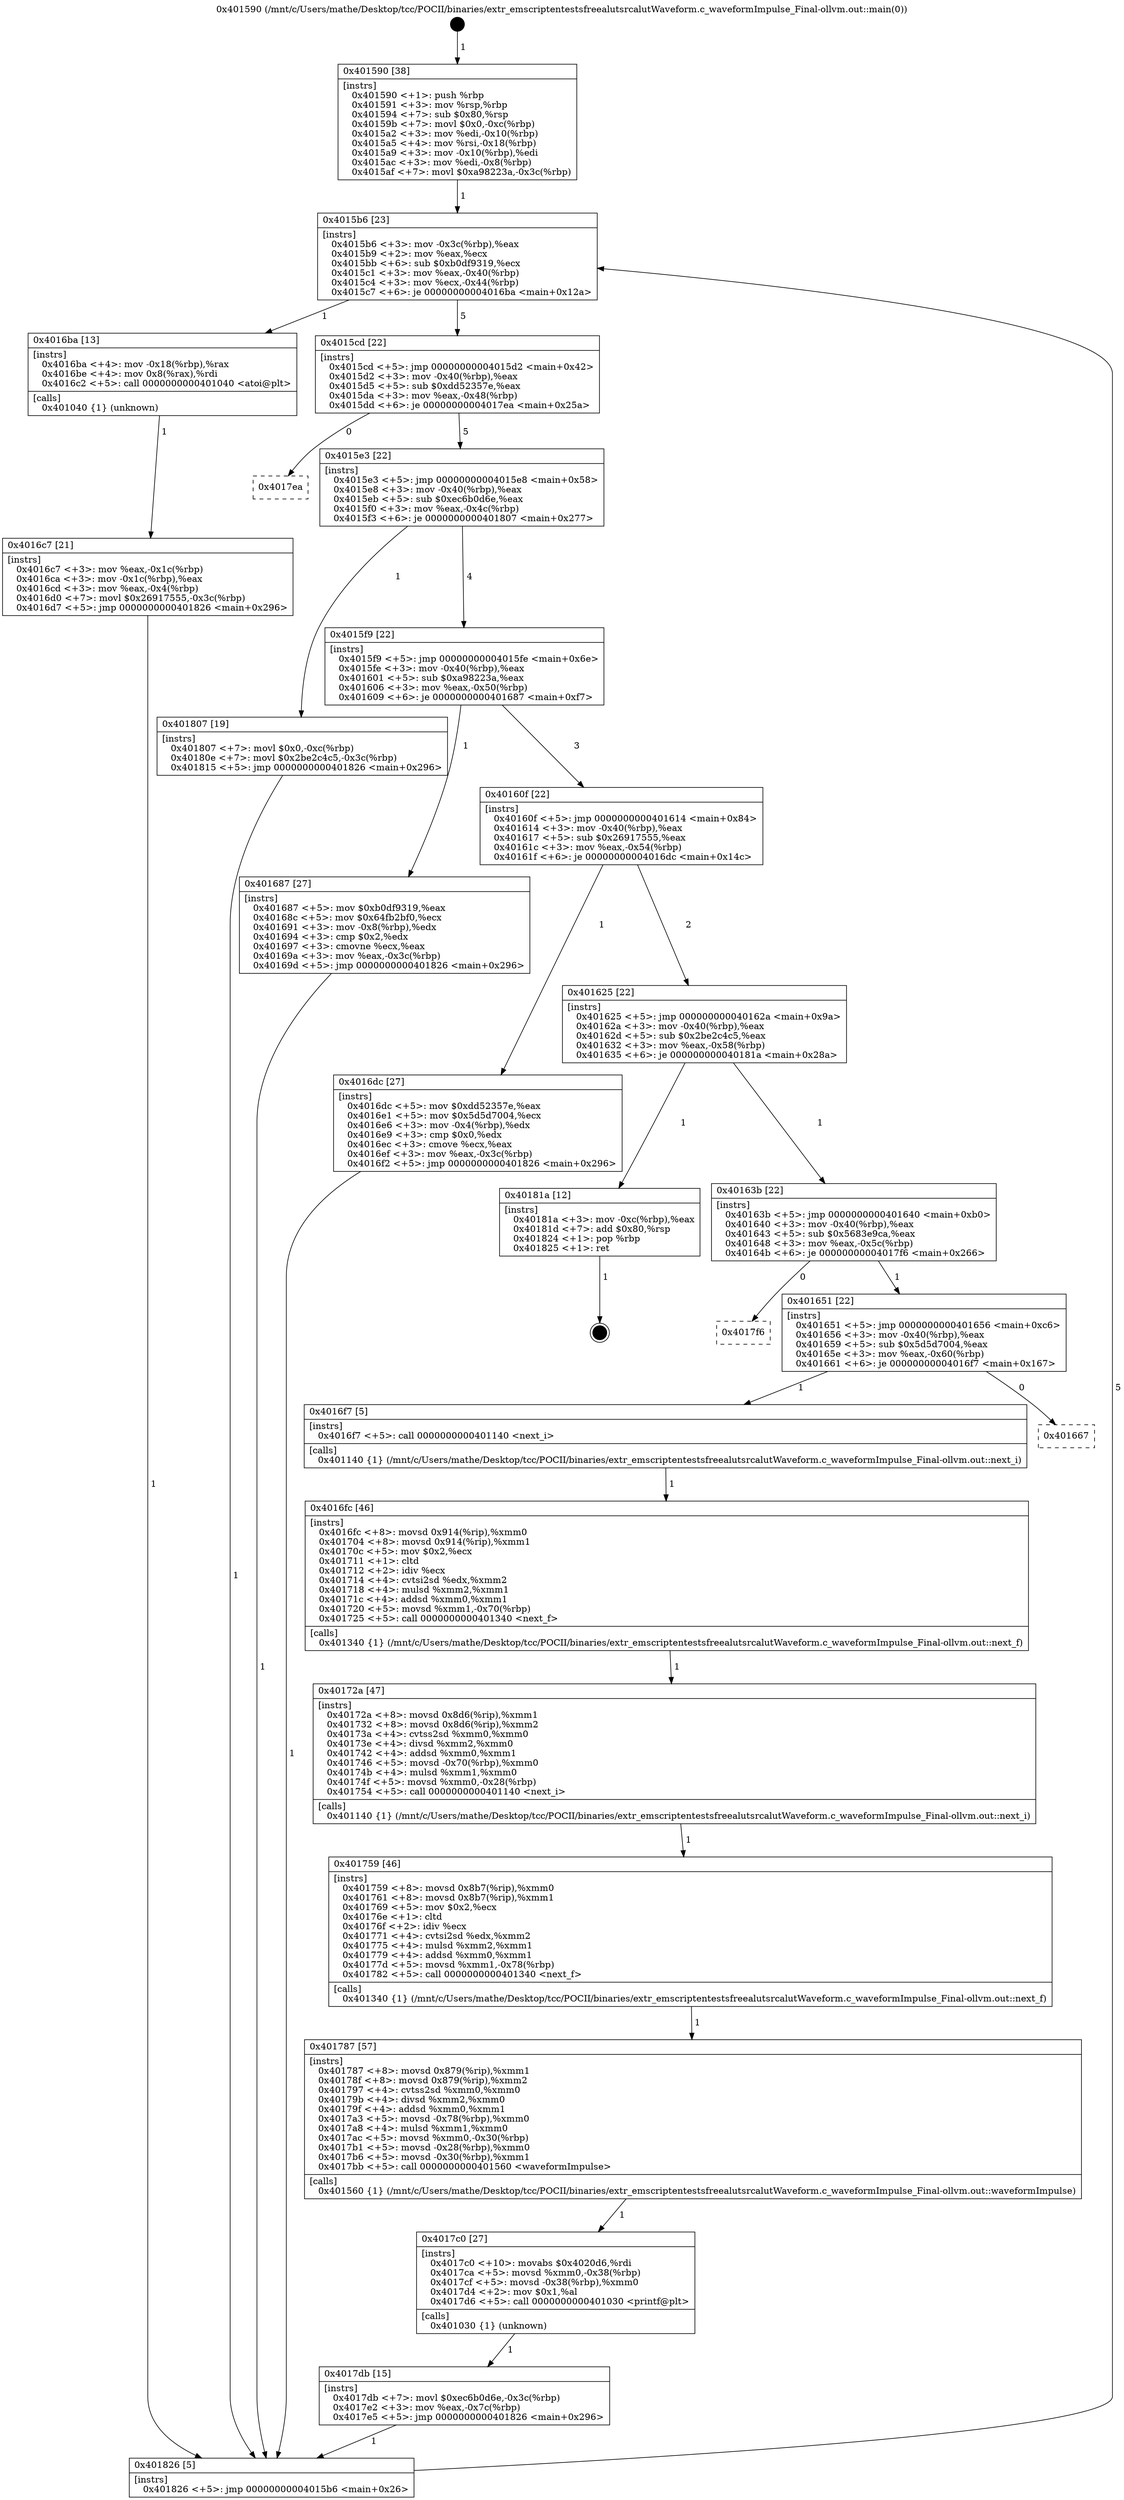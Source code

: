 digraph "0x401590" {
  label = "0x401590 (/mnt/c/Users/mathe/Desktop/tcc/POCII/binaries/extr_emscriptentestsfreealutsrcalutWaveform.c_waveformImpulse_Final-ollvm.out::main(0))"
  labelloc = "t"
  node[shape=record]

  Entry [label="",width=0.3,height=0.3,shape=circle,fillcolor=black,style=filled]
  "0x4015b6" [label="{
     0x4015b6 [23]\l
     | [instrs]\l
     &nbsp;&nbsp;0x4015b6 \<+3\>: mov -0x3c(%rbp),%eax\l
     &nbsp;&nbsp;0x4015b9 \<+2\>: mov %eax,%ecx\l
     &nbsp;&nbsp;0x4015bb \<+6\>: sub $0xb0df9319,%ecx\l
     &nbsp;&nbsp;0x4015c1 \<+3\>: mov %eax,-0x40(%rbp)\l
     &nbsp;&nbsp;0x4015c4 \<+3\>: mov %ecx,-0x44(%rbp)\l
     &nbsp;&nbsp;0x4015c7 \<+6\>: je 00000000004016ba \<main+0x12a\>\l
  }"]
  "0x4016ba" [label="{
     0x4016ba [13]\l
     | [instrs]\l
     &nbsp;&nbsp;0x4016ba \<+4\>: mov -0x18(%rbp),%rax\l
     &nbsp;&nbsp;0x4016be \<+4\>: mov 0x8(%rax),%rdi\l
     &nbsp;&nbsp;0x4016c2 \<+5\>: call 0000000000401040 \<atoi@plt\>\l
     | [calls]\l
     &nbsp;&nbsp;0x401040 \{1\} (unknown)\l
  }"]
  "0x4015cd" [label="{
     0x4015cd [22]\l
     | [instrs]\l
     &nbsp;&nbsp;0x4015cd \<+5\>: jmp 00000000004015d2 \<main+0x42\>\l
     &nbsp;&nbsp;0x4015d2 \<+3\>: mov -0x40(%rbp),%eax\l
     &nbsp;&nbsp;0x4015d5 \<+5\>: sub $0xdd52357e,%eax\l
     &nbsp;&nbsp;0x4015da \<+3\>: mov %eax,-0x48(%rbp)\l
     &nbsp;&nbsp;0x4015dd \<+6\>: je 00000000004017ea \<main+0x25a\>\l
  }"]
  Exit [label="",width=0.3,height=0.3,shape=circle,fillcolor=black,style=filled,peripheries=2]
  "0x4017ea" [label="{
     0x4017ea\l
  }", style=dashed]
  "0x4015e3" [label="{
     0x4015e3 [22]\l
     | [instrs]\l
     &nbsp;&nbsp;0x4015e3 \<+5\>: jmp 00000000004015e8 \<main+0x58\>\l
     &nbsp;&nbsp;0x4015e8 \<+3\>: mov -0x40(%rbp),%eax\l
     &nbsp;&nbsp;0x4015eb \<+5\>: sub $0xec6b0d6e,%eax\l
     &nbsp;&nbsp;0x4015f0 \<+3\>: mov %eax,-0x4c(%rbp)\l
     &nbsp;&nbsp;0x4015f3 \<+6\>: je 0000000000401807 \<main+0x277\>\l
  }"]
  "0x4017db" [label="{
     0x4017db [15]\l
     | [instrs]\l
     &nbsp;&nbsp;0x4017db \<+7\>: movl $0xec6b0d6e,-0x3c(%rbp)\l
     &nbsp;&nbsp;0x4017e2 \<+3\>: mov %eax,-0x7c(%rbp)\l
     &nbsp;&nbsp;0x4017e5 \<+5\>: jmp 0000000000401826 \<main+0x296\>\l
  }"]
  "0x401807" [label="{
     0x401807 [19]\l
     | [instrs]\l
     &nbsp;&nbsp;0x401807 \<+7\>: movl $0x0,-0xc(%rbp)\l
     &nbsp;&nbsp;0x40180e \<+7\>: movl $0x2be2c4c5,-0x3c(%rbp)\l
     &nbsp;&nbsp;0x401815 \<+5\>: jmp 0000000000401826 \<main+0x296\>\l
  }"]
  "0x4015f9" [label="{
     0x4015f9 [22]\l
     | [instrs]\l
     &nbsp;&nbsp;0x4015f9 \<+5\>: jmp 00000000004015fe \<main+0x6e\>\l
     &nbsp;&nbsp;0x4015fe \<+3\>: mov -0x40(%rbp),%eax\l
     &nbsp;&nbsp;0x401601 \<+5\>: sub $0xa98223a,%eax\l
     &nbsp;&nbsp;0x401606 \<+3\>: mov %eax,-0x50(%rbp)\l
     &nbsp;&nbsp;0x401609 \<+6\>: je 0000000000401687 \<main+0xf7\>\l
  }"]
  "0x4017c0" [label="{
     0x4017c0 [27]\l
     | [instrs]\l
     &nbsp;&nbsp;0x4017c0 \<+10\>: movabs $0x4020d6,%rdi\l
     &nbsp;&nbsp;0x4017ca \<+5\>: movsd %xmm0,-0x38(%rbp)\l
     &nbsp;&nbsp;0x4017cf \<+5\>: movsd -0x38(%rbp),%xmm0\l
     &nbsp;&nbsp;0x4017d4 \<+2\>: mov $0x1,%al\l
     &nbsp;&nbsp;0x4017d6 \<+5\>: call 0000000000401030 \<printf@plt\>\l
     | [calls]\l
     &nbsp;&nbsp;0x401030 \{1\} (unknown)\l
  }"]
  "0x401687" [label="{
     0x401687 [27]\l
     | [instrs]\l
     &nbsp;&nbsp;0x401687 \<+5\>: mov $0xb0df9319,%eax\l
     &nbsp;&nbsp;0x40168c \<+5\>: mov $0x64fb2bf0,%ecx\l
     &nbsp;&nbsp;0x401691 \<+3\>: mov -0x8(%rbp),%edx\l
     &nbsp;&nbsp;0x401694 \<+3\>: cmp $0x2,%edx\l
     &nbsp;&nbsp;0x401697 \<+3\>: cmovne %ecx,%eax\l
     &nbsp;&nbsp;0x40169a \<+3\>: mov %eax,-0x3c(%rbp)\l
     &nbsp;&nbsp;0x40169d \<+5\>: jmp 0000000000401826 \<main+0x296\>\l
  }"]
  "0x40160f" [label="{
     0x40160f [22]\l
     | [instrs]\l
     &nbsp;&nbsp;0x40160f \<+5\>: jmp 0000000000401614 \<main+0x84\>\l
     &nbsp;&nbsp;0x401614 \<+3\>: mov -0x40(%rbp),%eax\l
     &nbsp;&nbsp;0x401617 \<+5\>: sub $0x26917555,%eax\l
     &nbsp;&nbsp;0x40161c \<+3\>: mov %eax,-0x54(%rbp)\l
     &nbsp;&nbsp;0x40161f \<+6\>: je 00000000004016dc \<main+0x14c\>\l
  }"]
  "0x401826" [label="{
     0x401826 [5]\l
     | [instrs]\l
     &nbsp;&nbsp;0x401826 \<+5\>: jmp 00000000004015b6 \<main+0x26\>\l
  }"]
  "0x401590" [label="{
     0x401590 [38]\l
     | [instrs]\l
     &nbsp;&nbsp;0x401590 \<+1\>: push %rbp\l
     &nbsp;&nbsp;0x401591 \<+3\>: mov %rsp,%rbp\l
     &nbsp;&nbsp;0x401594 \<+7\>: sub $0x80,%rsp\l
     &nbsp;&nbsp;0x40159b \<+7\>: movl $0x0,-0xc(%rbp)\l
     &nbsp;&nbsp;0x4015a2 \<+3\>: mov %edi,-0x10(%rbp)\l
     &nbsp;&nbsp;0x4015a5 \<+4\>: mov %rsi,-0x18(%rbp)\l
     &nbsp;&nbsp;0x4015a9 \<+3\>: mov -0x10(%rbp),%edi\l
     &nbsp;&nbsp;0x4015ac \<+3\>: mov %edi,-0x8(%rbp)\l
     &nbsp;&nbsp;0x4015af \<+7\>: movl $0xa98223a,-0x3c(%rbp)\l
  }"]
  "0x4016c7" [label="{
     0x4016c7 [21]\l
     | [instrs]\l
     &nbsp;&nbsp;0x4016c7 \<+3\>: mov %eax,-0x1c(%rbp)\l
     &nbsp;&nbsp;0x4016ca \<+3\>: mov -0x1c(%rbp),%eax\l
     &nbsp;&nbsp;0x4016cd \<+3\>: mov %eax,-0x4(%rbp)\l
     &nbsp;&nbsp;0x4016d0 \<+7\>: movl $0x26917555,-0x3c(%rbp)\l
     &nbsp;&nbsp;0x4016d7 \<+5\>: jmp 0000000000401826 \<main+0x296\>\l
  }"]
  "0x401787" [label="{
     0x401787 [57]\l
     | [instrs]\l
     &nbsp;&nbsp;0x401787 \<+8\>: movsd 0x879(%rip),%xmm1\l
     &nbsp;&nbsp;0x40178f \<+8\>: movsd 0x879(%rip),%xmm2\l
     &nbsp;&nbsp;0x401797 \<+4\>: cvtss2sd %xmm0,%xmm0\l
     &nbsp;&nbsp;0x40179b \<+4\>: divsd %xmm2,%xmm0\l
     &nbsp;&nbsp;0x40179f \<+4\>: addsd %xmm0,%xmm1\l
     &nbsp;&nbsp;0x4017a3 \<+5\>: movsd -0x78(%rbp),%xmm0\l
     &nbsp;&nbsp;0x4017a8 \<+4\>: mulsd %xmm1,%xmm0\l
     &nbsp;&nbsp;0x4017ac \<+5\>: movsd %xmm0,-0x30(%rbp)\l
     &nbsp;&nbsp;0x4017b1 \<+5\>: movsd -0x28(%rbp),%xmm0\l
     &nbsp;&nbsp;0x4017b6 \<+5\>: movsd -0x30(%rbp),%xmm1\l
     &nbsp;&nbsp;0x4017bb \<+5\>: call 0000000000401560 \<waveformImpulse\>\l
     | [calls]\l
     &nbsp;&nbsp;0x401560 \{1\} (/mnt/c/Users/mathe/Desktop/tcc/POCII/binaries/extr_emscriptentestsfreealutsrcalutWaveform.c_waveformImpulse_Final-ollvm.out::waveformImpulse)\l
  }"]
  "0x4016dc" [label="{
     0x4016dc [27]\l
     | [instrs]\l
     &nbsp;&nbsp;0x4016dc \<+5\>: mov $0xdd52357e,%eax\l
     &nbsp;&nbsp;0x4016e1 \<+5\>: mov $0x5d5d7004,%ecx\l
     &nbsp;&nbsp;0x4016e6 \<+3\>: mov -0x4(%rbp),%edx\l
     &nbsp;&nbsp;0x4016e9 \<+3\>: cmp $0x0,%edx\l
     &nbsp;&nbsp;0x4016ec \<+3\>: cmove %ecx,%eax\l
     &nbsp;&nbsp;0x4016ef \<+3\>: mov %eax,-0x3c(%rbp)\l
     &nbsp;&nbsp;0x4016f2 \<+5\>: jmp 0000000000401826 \<main+0x296\>\l
  }"]
  "0x401625" [label="{
     0x401625 [22]\l
     | [instrs]\l
     &nbsp;&nbsp;0x401625 \<+5\>: jmp 000000000040162a \<main+0x9a\>\l
     &nbsp;&nbsp;0x40162a \<+3\>: mov -0x40(%rbp),%eax\l
     &nbsp;&nbsp;0x40162d \<+5\>: sub $0x2be2c4c5,%eax\l
     &nbsp;&nbsp;0x401632 \<+3\>: mov %eax,-0x58(%rbp)\l
     &nbsp;&nbsp;0x401635 \<+6\>: je 000000000040181a \<main+0x28a\>\l
  }"]
  "0x401759" [label="{
     0x401759 [46]\l
     | [instrs]\l
     &nbsp;&nbsp;0x401759 \<+8\>: movsd 0x8b7(%rip),%xmm0\l
     &nbsp;&nbsp;0x401761 \<+8\>: movsd 0x8b7(%rip),%xmm1\l
     &nbsp;&nbsp;0x401769 \<+5\>: mov $0x2,%ecx\l
     &nbsp;&nbsp;0x40176e \<+1\>: cltd\l
     &nbsp;&nbsp;0x40176f \<+2\>: idiv %ecx\l
     &nbsp;&nbsp;0x401771 \<+4\>: cvtsi2sd %edx,%xmm2\l
     &nbsp;&nbsp;0x401775 \<+4\>: mulsd %xmm2,%xmm1\l
     &nbsp;&nbsp;0x401779 \<+4\>: addsd %xmm0,%xmm1\l
     &nbsp;&nbsp;0x40177d \<+5\>: movsd %xmm1,-0x78(%rbp)\l
     &nbsp;&nbsp;0x401782 \<+5\>: call 0000000000401340 \<next_f\>\l
     | [calls]\l
     &nbsp;&nbsp;0x401340 \{1\} (/mnt/c/Users/mathe/Desktop/tcc/POCII/binaries/extr_emscriptentestsfreealutsrcalutWaveform.c_waveformImpulse_Final-ollvm.out::next_f)\l
  }"]
  "0x40181a" [label="{
     0x40181a [12]\l
     | [instrs]\l
     &nbsp;&nbsp;0x40181a \<+3\>: mov -0xc(%rbp),%eax\l
     &nbsp;&nbsp;0x40181d \<+7\>: add $0x80,%rsp\l
     &nbsp;&nbsp;0x401824 \<+1\>: pop %rbp\l
     &nbsp;&nbsp;0x401825 \<+1\>: ret\l
  }"]
  "0x40163b" [label="{
     0x40163b [22]\l
     | [instrs]\l
     &nbsp;&nbsp;0x40163b \<+5\>: jmp 0000000000401640 \<main+0xb0\>\l
     &nbsp;&nbsp;0x401640 \<+3\>: mov -0x40(%rbp),%eax\l
     &nbsp;&nbsp;0x401643 \<+5\>: sub $0x5683e9ca,%eax\l
     &nbsp;&nbsp;0x401648 \<+3\>: mov %eax,-0x5c(%rbp)\l
     &nbsp;&nbsp;0x40164b \<+6\>: je 00000000004017f6 \<main+0x266\>\l
  }"]
  "0x40172a" [label="{
     0x40172a [47]\l
     | [instrs]\l
     &nbsp;&nbsp;0x40172a \<+8\>: movsd 0x8d6(%rip),%xmm1\l
     &nbsp;&nbsp;0x401732 \<+8\>: movsd 0x8d6(%rip),%xmm2\l
     &nbsp;&nbsp;0x40173a \<+4\>: cvtss2sd %xmm0,%xmm0\l
     &nbsp;&nbsp;0x40173e \<+4\>: divsd %xmm2,%xmm0\l
     &nbsp;&nbsp;0x401742 \<+4\>: addsd %xmm0,%xmm1\l
     &nbsp;&nbsp;0x401746 \<+5\>: movsd -0x70(%rbp),%xmm0\l
     &nbsp;&nbsp;0x40174b \<+4\>: mulsd %xmm1,%xmm0\l
     &nbsp;&nbsp;0x40174f \<+5\>: movsd %xmm0,-0x28(%rbp)\l
     &nbsp;&nbsp;0x401754 \<+5\>: call 0000000000401140 \<next_i\>\l
     | [calls]\l
     &nbsp;&nbsp;0x401140 \{1\} (/mnt/c/Users/mathe/Desktop/tcc/POCII/binaries/extr_emscriptentestsfreealutsrcalutWaveform.c_waveformImpulse_Final-ollvm.out::next_i)\l
  }"]
  "0x4017f6" [label="{
     0x4017f6\l
  }", style=dashed]
  "0x401651" [label="{
     0x401651 [22]\l
     | [instrs]\l
     &nbsp;&nbsp;0x401651 \<+5\>: jmp 0000000000401656 \<main+0xc6\>\l
     &nbsp;&nbsp;0x401656 \<+3\>: mov -0x40(%rbp),%eax\l
     &nbsp;&nbsp;0x401659 \<+5\>: sub $0x5d5d7004,%eax\l
     &nbsp;&nbsp;0x40165e \<+3\>: mov %eax,-0x60(%rbp)\l
     &nbsp;&nbsp;0x401661 \<+6\>: je 00000000004016f7 \<main+0x167\>\l
  }"]
  "0x4016fc" [label="{
     0x4016fc [46]\l
     | [instrs]\l
     &nbsp;&nbsp;0x4016fc \<+8\>: movsd 0x914(%rip),%xmm0\l
     &nbsp;&nbsp;0x401704 \<+8\>: movsd 0x914(%rip),%xmm1\l
     &nbsp;&nbsp;0x40170c \<+5\>: mov $0x2,%ecx\l
     &nbsp;&nbsp;0x401711 \<+1\>: cltd\l
     &nbsp;&nbsp;0x401712 \<+2\>: idiv %ecx\l
     &nbsp;&nbsp;0x401714 \<+4\>: cvtsi2sd %edx,%xmm2\l
     &nbsp;&nbsp;0x401718 \<+4\>: mulsd %xmm2,%xmm1\l
     &nbsp;&nbsp;0x40171c \<+4\>: addsd %xmm0,%xmm1\l
     &nbsp;&nbsp;0x401720 \<+5\>: movsd %xmm1,-0x70(%rbp)\l
     &nbsp;&nbsp;0x401725 \<+5\>: call 0000000000401340 \<next_f\>\l
     | [calls]\l
     &nbsp;&nbsp;0x401340 \{1\} (/mnt/c/Users/mathe/Desktop/tcc/POCII/binaries/extr_emscriptentestsfreealutsrcalutWaveform.c_waveformImpulse_Final-ollvm.out::next_f)\l
  }"]
  "0x4016f7" [label="{
     0x4016f7 [5]\l
     | [instrs]\l
     &nbsp;&nbsp;0x4016f7 \<+5\>: call 0000000000401140 \<next_i\>\l
     | [calls]\l
     &nbsp;&nbsp;0x401140 \{1\} (/mnt/c/Users/mathe/Desktop/tcc/POCII/binaries/extr_emscriptentestsfreealutsrcalutWaveform.c_waveformImpulse_Final-ollvm.out::next_i)\l
  }"]
  "0x401667" [label="{
     0x401667\l
  }", style=dashed]
  Entry -> "0x401590" [label=" 1"]
  "0x4015b6" -> "0x4016ba" [label=" 1"]
  "0x4015b6" -> "0x4015cd" [label=" 5"]
  "0x40181a" -> Exit [label=" 1"]
  "0x4015cd" -> "0x4017ea" [label=" 0"]
  "0x4015cd" -> "0x4015e3" [label=" 5"]
  "0x401807" -> "0x401826" [label=" 1"]
  "0x4015e3" -> "0x401807" [label=" 1"]
  "0x4015e3" -> "0x4015f9" [label=" 4"]
  "0x4017db" -> "0x401826" [label=" 1"]
  "0x4015f9" -> "0x401687" [label=" 1"]
  "0x4015f9" -> "0x40160f" [label=" 3"]
  "0x401687" -> "0x401826" [label=" 1"]
  "0x401590" -> "0x4015b6" [label=" 1"]
  "0x401826" -> "0x4015b6" [label=" 5"]
  "0x4016ba" -> "0x4016c7" [label=" 1"]
  "0x4016c7" -> "0x401826" [label=" 1"]
  "0x4017c0" -> "0x4017db" [label=" 1"]
  "0x40160f" -> "0x4016dc" [label=" 1"]
  "0x40160f" -> "0x401625" [label=" 2"]
  "0x4016dc" -> "0x401826" [label=" 1"]
  "0x401787" -> "0x4017c0" [label=" 1"]
  "0x401625" -> "0x40181a" [label=" 1"]
  "0x401625" -> "0x40163b" [label=" 1"]
  "0x401759" -> "0x401787" [label=" 1"]
  "0x40163b" -> "0x4017f6" [label=" 0"]
  "0x40163b" -> "0x401651" [label=" 1"]
  "0x40172a" -> "0x401759" [label=" 1"]
  "0x401651" -> "0x4016f7" [label=" 1"]
  "0x401651" -> "0x401667" [label=" 0"]
  "0x4016f7" -> "0x4016fc" [label=" 1"]
  "0x4016fc" -> "0x40172a" [label=" 1"]
}
